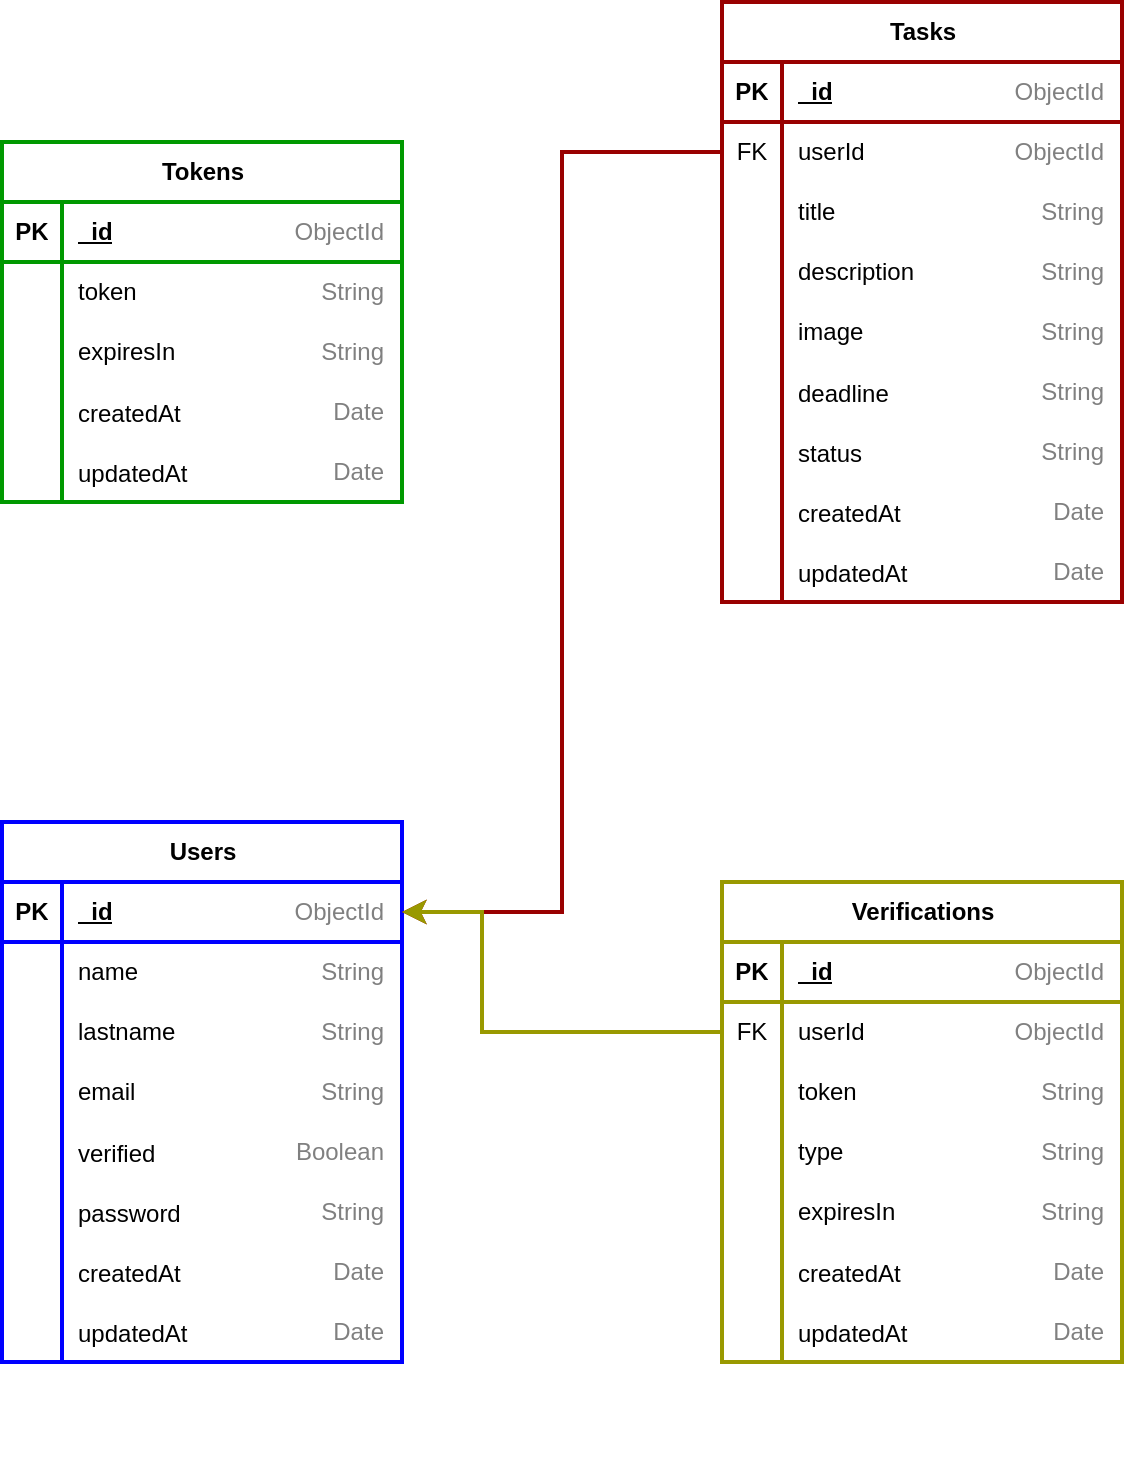 <mxfile version="23.1.5" type="device">
  <diagram name="Página-1" id="SW3cvtyyfjzHGEwKBoa3">
    <mxGraphModel dx="1195" dy="737" grid="1" gridSize="10" guides="1" tooltips="1" connect="1" arrows="1" fold="1" page="1" pageScale="1" pageWidth="850" pageHeight="1100" math="0" shadow="0">
      <root>
        <mxCell id="0" />
        <mxCell id="1" parent="0" />
        <mxCell id="WRHxQeInZ_svKYXOi5BU-81" value="" style="group" vertex="1" connectable="0" parent="1">
          <mxGeometry x="160" y="770" width="200" height="270" as="geometry" />
        </mxCell>
        <mxCell id="WRHxQeInZ_svKYXOi5BU-11" value="Users" style="shape=table;startSize=30;container=1;collapsible=1;childLayout=tableLayout;fixedRows=1;rowLines=0;fontStyle=1;align=center;resizeLast=1;html=1;strokeWidth=2;strokeColor=#0000FF;" vertex="1" parent="WRHxQeInZ_svKYXOi5BU-81">
          <mxGeometry width="200" height="270" as="geometry" />
        </mxCell>
        <mxCell id="WRHxQeInZ_svKYXOi5BU-12" value="" style="shape=tableRow;horizontal=0;startSize=0;swimlaneHead=0;swimlaneBody=0;fillColor=none;collapsible=0;dropTarget=0;points=[[0,0.5],[1,0.5]];portConstraint=eastwest;top=0;left=0;right=0;bottom=1;strokeWidth=2;strokeColor=#0000FF;" vertex="1" parent="WRHxQeInZ_svKYXOi5BU-11">
          <mxGeometry y="30" width="200" height="30" as="geometry" />
        </mxCell>
        <mxCell id="WRHxQeInZ_svKYXOi5BU-13" value="PK" style="shape=partialRectangle;connectable=0;fillColor=none;top=0;left=0;bottom=0;right=0;fontStyle=1;overflow=hidden;whiteSpace=wrap;html=1;" vertex="1" parent="WRHxQeInZ_svKYXOi5BU-12">
          <mxGeometry width="30" height="30" as="geometry">
            <mxRectangle width="30" height="30" as="alternateBounds" />
          </mxGeometry>
        </mxCell>
        <mxCell id="WRHxQeInZ_svKYXOi5BU-14" value="_id" style="shape=partialRectangle;connectable=0;fillColor=none;top=0;left=0;bottom=0;right=0;align=left;spacingLeft=6;fontStyle=5;overflow=hidden;whiteSpace=wrap;html=1;" vertex="1" parent="WRHxQeInZ_svKYXOi5BU-12">
          <mxGeometry x="30" width="170" height="30" as="geometry">
            <mxRectangle width="170" height="30" as="alternateBounds" />
          </mxGeometry>
        </mxCell>
        <mxCell id="WRHxQeInZ_svKYXOi5BU-15" value="" style="shape=tableRow;horizontal=0;startSize=0;swimlaneHead=0;swimlaneBody=0;fillColor=none;collapsible=0;dropTarget=0;points=[[0,0.5],[1,0.5]];portConstraint=eastwest;top=0;left=0;right=0;bottom=0;" vertex="1" parent="WRHxQeInZ_svKYXOi5BU-11">
          <mxGeometry y="60" width="200" height="30" as="geometry" />
        </mxCell>
        <mxCell id="WRHxQeInZ_svKYXOi5BU-16" value="" style="shape=partialRectangle;connectable=0;fillColor=none;top=0;left=0;bottom=0;right=0;editable=1;overflow=hidden;whiteSpace=wrap;html=1;" vertex="1" parent="WRHxQeInZ_svKYXOi5BU-15">
          <mxGeometry width="30" height="30" as="geometry">
            <mxRectangle width="30" height="30" as="alternateBounds" />
          </mxGeometry>
        </mxCell>
        <mxCell id="WRHxQeInZ_svKYXOi5BU-17" value="name" style="shape=partialRectangle;connectable=0;fillColor=none;top=0;left=0;bottom=0;right=0;align=left;spacingLeft=6;overflow=hidden;whiteSpace=wrap;html=1;" vertex="1" parent="WRHxQeInZ_svKYXOi5BU-15">
          <mxGeometry x="30" width="170" height="30" as="geometry">
            <mxRectangle width="170" height="30" as="alternateBounds" />
          </mxGeometry>
        </mxCell>
        <mxCell id="WRHxQeInZ_svKYXOi5BU-18" value="" style="shape=tableRow;horizontal=0;startSize=0;swimlaneHead=0;swimlaneBody=0;fillColor=none;collapsible=0;dropTarget=0;points=[[0,0.5],[1,0.5]];portConstraint=eastwest;top=0;left=0;right=0;bottom=0;" vertex="1" parent="WRHxQeInZ_svKYXOi5BU-11">
          <mxGeometry y="90" width="200" height="30" as="geometry" />
        </mxCell>
        <mxCell id="WRHxQeInZ_svKYXOi5BU-19" value="" style="shape=partialRectangle;connectable=0;fillColor=none;top=0;left=0;bottom=0;right=0;editable=1;overflow=hidden;whiteSpace=wrap;html=1;" vertex="1" parent="WRHxQeInZ_svKYXOi5BU-18">
          <mxGeometry width="30" height="30" as="geometry">
            <mxRectangle width="30" height="30" as="alternateBounds" />
          </mxGeometry>
        </mxCell>
        <mxCell id="WRHxQeInZ_svKYXOi5BU-20" value="lastname" style="shape=partialRectangle;connectable=0;fillColor=none;top=0;left=0;bottom=0;right=0;align=left;spacingLeft=6;overflow=hidden;whiteSpace=wrap;html=1;" vertex="1" parent="WRHxQeInZ_svKYXOi5BU-18">
          <mxGeometry x="30" width="170" height="30" as="geometry">
            <mxRectangle width="170" height="30" as="alternateBounds" />
          </mxGeometry>
        </mxCell>
        <mxCell id="WRHxQeInZ_svKYXOi5BU-21" value="" style="shape=tableRow;horizontal=0;startSize=0;swimlaneHead=0;swimlaneBody=0;fillColor=none;collapsible=0;dropTarget=0;points=[[0,0.5],[1,0.5]];portConstraint=eastwest;top=0;left=0;right=0;bottom=0;" vertex="1" parent="WRHxQeInZ_svKYXOi5BU-11">
          <mxGeometry y="120" width="200" height="30" as="geometry" />
        </mxCell>
        <mxCell id="WRHxQeInZ_svKYXOi5BU-22" value="" style="shape=partialRectangle;connectable=0;fillColor=none;top=0;left=0;bottom=0;right=0;editable=1;overflow=hidden;whiteSpace=wrap;html=1;" vertex="1" parent="WRHxQeInZ_svKYXOi5BU-21">
          <mxGeometry width="30" height="30" as="geometry">
            <mxRectangle width="30" height="30" as="alternateBounds" />
          </mxGeometry>
        </mxCell>
        <mxCell id="WRHxQeInZ_svKYXOi5BU-23" value="email" style="shape=partialRectangle;connectable=0;fillColor=none;top=0;left=0;bottom=0;right=0;align=left;spacingLeft=6;overflow=hidden;whiteSpace=wrap;html=1;" vertex="1" parent="WRHxQeInZ_svKYXOi5BU-21">
          <mxGeometry x="30" width="170" height="30" as="geometry">
            <mxRectangle width="170" height="30" as="alternateBounds" />
          </mxGeometry>
        </mxCell>
        <mxCell id="WRHxQeInZ_svKYXOi5BU-28" value="" style="shape=tableRow;horizontal=0;startSize=0;swimlaneHead=0;swimlaneBody=0;fillColor=none;collapsible=0;dropTarget=0;points=[[0,0.5],[1,0.5]];portConstraint=eastwest;top=0;left=0;right=0;bottom=0;" vertex="1" parent="WRHxQeInZ_svKYXOi5BU-11">
          <mxGeometry y="150" width="200" height="30" as="geometry" />
        </mxCell>
        <mxCell id="WRHxQeInZ_svKYXOi5BU-29" value="" style="shape=partialRectangle;connectable=0;fillColor=none;top=0;left=0;bottom=0;right=0;editable=1;overflow=hidden;" vertex="1" parent="WRHxQeInZ_svKYXOi5BU-28">
          <mxGeometry width="30" height="30" as="geometry">
            <mxRectangle width="30" height="30" as="alternateBounds" />
          </mxGeometry>
        </mxCell>
        <mxCell id="WRHxQeInZ_svKYXOi5BU-30" value="verified" style="shape=partialRectangle;connectable=0;fillColor=none;top=0;left=0;bottom=0;right=0;align=left;spacingLeft=6;overflow=hidden;" vertex="1" parent="WRHxQeInZ_svKYXOi5BU-28">
          <mxGeometry x="30" width="170" height="30" as="geometry">
            <mxRectangle width="170" height="30" as="alternateBounds" />
          </mxGeometry>
        </mxCell>
        <mxCell id="WRHxQeInZ_svKYXOi5BU-31" value="" style="shape=tableRow;horizontal=0;startSize=0;swimlaneHead=0;swimlaneBody=0;fillColor=none;collapsible=0;dropTarget=0;points=[[0,0.5],[1,0.5]];portConstraint=eastwest;top=0;left=0;right=0;bottom=0;" vertex="1" parent="WRHxQeInZ_svKYXOi5BU-11">
          <mxGeometry y="180" width="200" height="30" as="geometry" />
        </mxCell>
        <mxCell id="WRHxQeInZ_svKYXOi5BU-32" value="" style="shape=partialRectangle;connectable=0;fillColor=none;top=0;left=0;bottom=0;right=0;editable=1;overflow=hidden;" vertex="1" parent="WRHxQeInZ_svKYXOi5BU-31">
          <mxGeometry width="30" height="30" as="geometry">
            <mxRectangle width="30" height="30" as="alternateBounds" />
          </mxGeometry>
        </mxCell>
        <mxCell id="WRHxQeInZ_svKYXOi5BU-33" value="password" style="shape=partialRectangle;connectable=0;fillColor=none;top=0;left=0;bottom=0;right=0;align=left;spacingLeft=6;overflow=hidden;" vertex="1" parent="WRHxQeInZ_svKYXOi5BU-31">
          <mxGeometry x="30" width="170" height="30" as="geometry">
            <mxRectangle width="170" height="30" as="alternateBounds" />
          </mxGeometry>
        </mxCell>
        <mxCell id="WRHxQeInZ_svKYXOi5BU-34" value="" style="shape=tableRow;horizontal=0;startSize=0;swimlaneHead=0;swimlaneBody=0;fillColor=none;collapsible=0;dropTarget=0;points=[[0,0.5],[1,0.5]];portConstraint=eastwest;top=0;left=0;right=0;bottom=0;" vertex="1" parent="WRHxQeInZ_svKYXOi5BU-11">
          <mxGeometry y="210" width="200" height="30" as="geometry" />
        </mxCell>
        <mxCell id="WRHxQeInZ_svKYXOi5BU-35" value="" style="shape=partialRectangle;connectable=0;fillColor=none;top=0;left=0;bottom=0;right=0;editable=1;overflow=hidden;" vertex="1" parent="WRHxQeInZ_svKYXOi5BU-34">
          <mxGeometry width="30" height="30" as="geometry">
            <mxRectangle width="30" height="30" as="alternateBounds" />
          </mxGeometry>
        </mxCell>
        <mxCell id="WRHxQeInZ_svKYXOi5BU-36" value="createdAt " style="shape=partialRectangle;connectable=0;fillColor=none;top=0;left=0;bottom=0;right=0;align=left;spacingLeft=6;overflow=hidden;verticalAlign=middle;horizontal=1;labelBackgroundColor=none;labelBorderColor=none;" vertex="1" parent="WRHxQeInZ_svKYXOi5BU-34">
          <mxGeometry x="30" width="170" height="30" as="geometry">
            <mxRectangle width="170" height="30" as="alternateBounds" />
          </mxGeometry>
        </mxCell>
        <mxCell id="WRHxQeInZ_svKYXOi5BU-37" value="" style="shape=tableRow;horizontal=0;startSize=0;swimlaneHead=0;swimlaneBody=0;fillColor=none;collapsible=0;dropTarget=0;points=[[0,0.5],[1,0.5]];portConstraint=eastwest;top=0;left=0;right=0;bottom=0;" vertex="1" parent="WRHxQeInZ_svKYXOi5BU-11">
          <mxGeometry y="240" width="200" height="30" as="geometry" />
        </mxCell>
        <mxCell id="WRHxQeInZ_svKYXOi5BU-38" value="" style="shape=partialRectangle;connectable=0;fillColor=none;top=0;left=0;bottom=0;right=0;editable=1;overflow=hidden;" vertex="1" parent="WRHxQeInZ_svKYXOi5BU-37">
          <mxGeometry width="30" height="30" as="geometry">
            <mxRectangle width="30" height="30" as="alternateBounds" />
          </mxGeometry>
        </mxCell>
        <mxCell id="WRHxQeInZ_svKYXOi5BU-39" value="updatedAt" style="shape=partialRectangle;connectable=0;fillColor=none;top=0;left=0;bottom=0;right=0;align=left;spacingLeft=6;overflow=hidden;" vertex="1" parent="WRHxQeInZ_svKYXOi5BU-37">
          <mxGeometry x="30" width="170" height="30" as="geometry">
            <mxRectangle width="170" height="30" as="alternateBounds" />
          </mxGeometry>
        </mxCell>
        <mxCell id="WRHxQeInZ_svKYXOi5BU-41" value="String" style="text;html=1;align=right;verticalAlign=middle;whiteSpace=wrap;rounded=0;spacingRight=7;fontColor=#808080;" vertex="1" parent="WRHxQeInZ_svKYXOi5BU-81">
          <mxGeometry x="33.333" y="60" width="166.667" height="30" as="geometry" />
        </mxCell>
        <mxCell id="WRHxQeInZ_svKYXOi5BU-42" value="String" style="text;html=1;align=right;verticalAlign=middle;whiteSpace=wrap;rounded=0;spacingRight=7;fontColor=#808080;" vertex="1" parent="WRHxQeInZ_svKYXOi5BU-81">
          <mxGeometry x="33.333" y="90" width="166.667" height="30" as="geometry" />
        </mxCell>
        <mxCell id="WRHxQeInZ_svKYXOi5BU-43" value="String" style="text;html=1;align=right;verticalAlign=middle;whiteSpace=wrap;rounded=0;spacingRight=7;fontColor=#808080;" vertex="1" parent="WRHxQeInZ_svKYXOi5BU-81">
          <mxGeometry x="33.333" y="120" width="166.667" height="30" as="geometry" />
        </mxCell>
        <mxCell id="WRHxQeInZ_svKYXOi5BU-44" value="Boolean" style="text;html=1;align=right;verticalAlign=middle;whiteSpace=wrap;rounded=0;spacingRight=7;fontColor=#808080;" vertex="1" parent="WRHxQeInZ_svKYXOi5BU-81">
          <mxGeometry x="33.333" y="150" width="166.667" height="30" as="geometry" />
        </mxCell>
        <mxCell id="WRHxQeInZ_svKYXOi5BU-45" value="String" style="text;html=1;align=right;verticalAlign=middle;whiteSpace=wrap;rounded=0;spacingRight=7;fontColor=#808080;" vertex="1" parent="WRHxQeInZ_svKYXOi5BU-81">
          <mxGeometry x="33.333" y="180" width="166.667" height="30" as="geometry" />
        </mxCell>
        <mxCell id="WRHxQeInZ_svKYXOi5BU-46" value="Date" style="text;html=1;align=right;verticalAlign=middle;whiteSpace=wrap;rounded=0;spacingRight=7;fontColor=#808080;" vertex="1" parent="WRHxQeInZ_svKYXOi5BU-81">
          <mxGeometry x="33.333" y="210" width="166.667" height="30" as="geometry" />
        </mxCell>
        <mxCell id="WRHxQeInZ_svKYXOi5BU-47" value="Date" style="text;html=1;align=right;verticalAlign=middle;whiteSpace=wrap;rounded=0;spacingRight=7;fontColor=#808080;" vertex="1" parent="WRHxQeInZ_svKYXOi5BU-81">
          <mxGeometry x="33.333" y="240" width="166.667" height="30" as="geometry" />
        </mxCell>
        <mxCell id="WRHxQeInZ_svKYXOi5BU-40" value="ObjectId" style="text;html=1;align=right;verticalAlign=middle;whiteSpace=wrap;rounded=0;spacingRight=7;fontColor=#808080;" vertex="1" parent="WRHxQeInZ_svKYXOi5BU-81">
          <mxGeometry x="33.333" y="30" width="166.667" height="30" as="geometry" />
        </mxCell>
        <mxCell id="WRHxQeInZ_svKYXOi5BU-90" value="" style="group;strokeWidth=2;" vertex="1" connectable="0" parent="1">
          <mxGeometry x="520" y="360" width="200.0" height="300" as="geometry" />
        </mxCell>
        <mxCell id="WRHxQeInZ_svKYXOi5BU-82" value="" style="group" vertex="1" connectable="0" parent="WRHxQeInZ_svKYXOi5BU-90">
          <mxGeometry width="200.0" height="270" as="geometry" />
        </mxCell>
        <mxCell id="WRHxQeInZ_svKYXOi5BU-48" value="Tasks" style="shape=table;startSize=30;container=1;collapsible=1;childLayout=tableLayout;fixedRows=1;rowLines=0;fontStyle=1;align=center;resizeLast=1;html=1;strokeWidth=2;strokeColor=#990000;" vertex="1" parent="WRHxQeInZ_svKYXOi5BU-82">
          <mxGeometry width="200" height="300" as="geometry" />
        </mxCell>
        <mxCell id="WRHxQeInZ_svKYXOi5BU-49" value="" style="shape=tableRow;horizontal=0;startSize=0;swimlaneHead=0;swimlaneBody=0;fillColor=none;collapsible=0;dropTarget=0;points=[[0,0.5],[1,0.5]];portConstraint=eastwest;top=0;left=0;right=0;bottom=1;strokeWidth=2;strokeColor=#990000;" vertex="1" parent="WRHxQeInZ_svKYXOi5BU-48">
          <mxGeometry y="30" width="200" height="30" as="geometry" />
        </mxCell>
        <mxCell id="WRHxQeInZ_svKYXOi5BU-50" value="PK" style="shape=partialRectangle;connectable=0;fillColor=none;top=0;left=0;bottom=0;right=0;fontStyle=1;overflow=hidden;whiteSpace=wrap;html=1;" vertex="1" parent="WRHxQeInZ_svKYXOi5BU-49">
          <mxGeometry width="30" height="30" as="geometry">
            <mxRectangle width="30" height="30" as="alternateBounds" />
          </mxGeometry>
        </mxCell>
        <mxCell id="WRHxQeInZ_svKYXOi5BU-51" value="_id" style="shape=partialRectangle;connectable=0;fillColor=none;top=0;left=0;bottom=0;right=0;align=left;spacingLeft=6;fontStyle=5;overflow=hidden;whiteSpace=wrap;html=1;" vertex="1" parent="WRHxQeInZ_svKYXOi5BU-49">
          <mxGeometry x="30" width="170" height="30" as="geometry">
            <mxRectangle width="170" height="30" as="alternateBounds" />
          </mxGeometry>
        </mxCell>
        <mxCell id="WRHxQeInZ_svKYXOi5BU-84" value="" style="shape=tableRow;horizontal=0;startSize=0;swimlaneHead=0;swimlaneBody=0;fillColor=none;collapsible=0;dropTarget=0;points=[[0,0.5],[1,0.5]];portConstraint=eastwest;top=0;left=0;right=0;bottom=0;" vertex="1" parent="WRHxQeInZ_svKYXOi5BU-48">
          <mxGeometry y="60" width="200" height="30" as="geometry" />
        </mxCell>
        <mxCell id="WRHxQeInZ_svKYXOi5BU-85" value="FK" style="shape=partialRectangle;connectable=0;fillColor=none;top=0;left=0;bottom=0;right=0;fontStyle=0;overflow=hidden;whiteSpace=wrap;html=1;" vertex="1" parent="WRHxQeInZ_svKYXOi5BU-84">
          <mxGeometry width="30" height="30" as="geometry">
            <mxRectangle width="30" height="30" as="alternateBounds" />
          </mxGeometry>
        </mxCell>
        <mxCell id="WRHxQeInZ_svKYXOi5BU-86" value="userId" style="shape=partialRectangle;connectable=0;fillColor=none;top=0;left=0;bottom=0;right=0;align=left;spacingLeft=6;fontStyle=0;overflow=hidden;whiteSpace=wrap;html=1;" vertex="1" parent="WRHxQeInZ_svKYXOi5BU-84">
          <mxGeometry x="30" width="170" height="30" as="geometry">
            <mxRectangle width="170" height="30" as="alternateBounds" />
          </mxGeometry>
        </mxCell>
        <mxCell id="WRHxQeInZ_svKYXOi5BU-52" value="" style="shape=tableRow;horizontal=0;startSize=0;swimlaneHead=0;swimlaneBody=0;fillColor=none;collapsible=0;dropTarget=0;points=[[0,0.5],[1,0.5]];portConstraint=eastwest;top=0;left=0;right=0;bottom=0;" vertex="1" parent="WRHxQeInZ_svKYXOi5BU-48">
          <mxGeometry y="90" width="200" height="30" as="geometry" />
        </mxCell>
        <mxCell id="WRHxQeInZ_svKYXOi5BU-53" value="" style="shape=partialRectangle;connectable=0;fillColor=none;top=0;left=0;bottom=0;right=0;editable=1;overflow=hidden;whiteSpace=wrap;html=1;" vertex="1" parent="WRHxQeInZ_svKYXOi5BU-52">
          <mxGeometry width="30" height="30" as="geometry">
            <mxRectangle width="30" height="30" as="alternateBounds" />
          </mxGeometry>
        </mxCell>
        <mxCell id="WRHxQeInZ_svKYXOi5BU-54" value="title" style="shape=partialRectangle;connectable=0;fillColor=none;top=0;left=0;bottom=0;right=0;align=left;spacingLeft=6;overflow=hidden;whiteSpace=wrap;html=1;" vertex="1" parent="WRHxQeInZ_svKYXOi5BU-52">
          <mxGeometry x="30" width="170" height="30" as="geometry">
            <mxRectangle width="170" height="30" as="alternateBounds" />
          </mxGeometry>
        </mxCell>
        <mxCell id="WRHxQeInZ_svKYXOi5BU-55" value="" style="shape=tableRow;horizontal=0;startSize=0;swimlaneHead=0;swimlaneBody=0;fillColor=none;collapsible=0;dropTarget=0;points=[[0,0.5],[1,0.5]];portConstraint=eastwest;top=0;left=0;right=0;bottom=0;" vertex="1" parent="WRHxQeInZ_svKYXOi5BU-48">
          <mxGeometry y="120" width="200" height="30" as="geometry" />
        </mxCell>
        <mxCell id="WRHxQeInZ_svKYXOi5BU-56" value="" style="shape=partialRectangle;connectable=0;fillColor=none;top=0;left=0;bottom=0;right=0;editable=1;overflow=hidden;whiteSpace=wrap;html=1;" vertex="1" parent="WRHxQeInZ_svKYXOi5BU-55">
          <mxGeometry width="30" height="30" as="geometry">
            <mxRectangle width="30" height="30" as="alternateBounds" />
          </mxGeometry>
        </mxCell>
        <mxCell id="WRHxQeInZ_svKYXOi5BU-57" value="description" style="shape=partialRectangle;connectable=0;fillColor=none;top=0;left=0;bottom=0;right=0;align=left;spacingLeft=6;overflow=hidden;whiteSpace=wrap;html=1;" vertex="1" parent="WRHxQeInZ_svKYXOi5BU-55">
          <mxGeometry x="30" width="170" height="30" as="geometry">
            <mxRectangle width="170" height="30" as="alternateBounds" />
          </mxGeometry>
        </mxCell>
        <mxCell id="WRHxQeInZ_svKYXOi5BU-58" value="" style="shape=tableRow;horizontal=0;startSize=0;swimlaneHead=0;swimlaneBody=0;fillColor=none;collapsible=0;dropTarget=0;points=[[0,0.5],[1,0.5]];portConstraint=eastwest;top=0;left=0;right=0;bottom=0;" vertex="1" parent="WRHxQeInZ_svKYXOi5BU-48">
          <mxGeometry y="150" width="200" height="30" as="geometry" />
        </mxCell>
        <mxCell id="WRHxQeInZ_svKYXOi5BU-59" value="" style="shape=partialRectangle;connectable=0;fillColor=none;top=0;left=0;bottom=0;right=0;editable=1;overflow=hidden;whiteSpace=wrap;html=1;" vertex="1" parent="WRHxQeInZ_svKYXOi5BU-58">
          <mxGeometry width="30" height="30" as="geometry">
            <mxRectangle width="30" height="30" as="alternateBounds" />
          </mxGeometry>
        </mxCell>
        <mxCell id="WRHxQeInZ_svKYXOi5BU-60" value="image" style="shape=partialRectangle;connectable=0;fillColor=none;top=0;left=0;bottom=0;right=0;align=left;spacingLeft=6;overflow=hidden;whiteSpace=wrap;html=1;" vertex="1" parent="WRHxQeInZ_svKYXOi5BU-58">
          <mxGeometry x="30" width="170" height="30" as="geometry">
            <mxRectangle width="170" height="30" as="alternateBounds" />
          </mxGeometry>
        </mxCell>
        <mxCell id="WRHxQeInZ_svKYXOi5BU-61" value="" style="shape=tableRow;horizontal=0;startSize=0;swimlaneHead=0;swimlaneBody=0;fillColor=none;collapsible=0;dropTarget=0;points=[[0,0.5],[1,0.5]];portConstraint=eastwest;top=0;left=0;right=0;bottom=0;" vertex="1" parent="WRHxQeInZ_svKYXOi5BU-48">
          <mxGeometry y="180" width="200" height="30" as="geometry" />
        </mxCell>
        <mxCell id="WRHxQeInZ_svKYXOi5BU-62" value="" style="shape=partialRectangle;connectable=0;fillColor=none;top=0;left=0;bottom=0;right=0;editable=1;overflow=hidden;" vertex="1" parent="WRHxQeInZ_svKYXOi5BU-61">
          <mxGeometry width="30" height="30" as="geometry">
            <mxRectangle width="30" height="30" as="alternateBounds" />
          </mxGeometry>
        </mxCell>
        <mxCell id="WRHxQeInZ_svKYXOi5BU-63" value="deadline" style="shape=partialRectangle;connectable=0;fillColor=none;top=0;left=0;bottom=0;right=0;align=left;spacingLeft=6;overflow=hidden;" vertex="1" parent="WRHxQeInZ_svKYXOi5BU-61">
          <mxGeometry x="30" width="170" height="30" as="geometry">
            <mxRectangle width="170" height="30" as="alternateBounds" />
          </mxGeometry>
        </mxCell>
        <mxCell id="WRHxQeInZ_svKYXOi5BU-64" value="" style="shape=tableRow;horizontal=0;startSize=0;swimlaneHead=0;swimlaneBody=0;fillColor=none;collapsible=0;dropTarget=0;points=[[0,0.5],[1,0.5]];portConstraint=eastwest;top=0;left=0;right=0;bottom=0;" vertex="1" parent="WRHxQeInZ_svKYXOi5BU-48">
          <mxGeometry y="210" width="200" height="30" as="geometry" />
        </mxCell>
        <mxCell id="WRHxQeInZ_svKYXOi5BU-65" value="" style="shape=partialRectangle;connectable=0;fillColor=none;top=0;left=0;bottom=0;right=0;editable=1;overflow=hidden;" vertex="1" parent="WRHxQeInZ_svKYXOi5BU-64">
          <mxGeometry width="30" height="30" as="geometry">
            <mxRectangle width="30" height="30" as="alternateBounds" />
          </mxGeometry>
        </mxCell>
        <mxCell id="WRHxQeInZ_svKYXOi5BU-66" value="status" style="shape=partialRectangle;connectable=0;fillColor=none;top=0;left=0;bottom=0;right=0;align=left;spacingLeft=6;overflow=hidden;" vertex="1" parent="WRHxQeInZ_svKYXOi5BU-64">
          <mxGeometry x="30" width="170" height="30" as="geometry">
            <mxRectangle width="170" height="30" as="alternateBounds" />
          </mxGeometry>
        </mxCell>
        <mxCell id="WRHxQeInZ_svKYXOi5BU-67" value="" style="shape=tableRow;horizontal=0;startSize=0;swimlaneHead=0;swimlaneBody=0;fillColor=none;collapsible=0;dropTarget=0;points=[[0,0.5],[1,0.5]];portConstraint=eastwest;top=0;left=0;right=0;bottom=0;" vertex="1" parent="WRHxQeInZ_svKYXOi5BU-48">
          <mxGeometry y="240" width="200" height="30" as="geometry" />
        </mxCell>
        <mxCell id="WRHxQeInZ_svKYXOi5BU-68" value="" style="shape=partialRectangle;connectable=0;fillColor=none;top=0;left=0;bottom=0;right=0;editable=1;overflow=hidden;" vertex="1" parent="WRHxQeInZ_svKYXOi5BU-67">
          <mxGeometry width="30" height="30" as="geometry">
            <mxRectangle width="30" height="30" as="alternateBounds" />
          </mxGeometry>
        </mxCell>
        <mxCell id="WRHxQeInZ_svKYXOi5BU-69" value="createdAt " style="shape=partialRectangle;connectable=0;fillColor=none;top=0;left=0;bottom=0;right=0;align=left;spacingLeft=6;overflow=hidden;verticalAlign=middle;horizontal=1;labelBackgroundColor=none;labelBorderColor=none;" vertex="1" parent="WRHxQeInZ_svKYXOi5BU-67">
          <mxGeometry x="30" width="170" height="30" as="geometry">
            <mxRectangle width="170" height="30" as="alternateBounds" />
          </mxGeometry>
        </mxCell>
        <mxCell id="WRHxQeInZ_svKYXOi5BU-70" value="" style="shape=tableRow;horizontal=0;startSize=0;swimlaneHead=0;swimlaneBody=0;fillColor=none;collapsible=0;dropTarget=0;points=[[0,0.5],[1,0.5]];portConstraint=eastwest;top=0;left=0;right=0;bottom=0;" vertex="1" parent="WRHxQeInZ_svKYXOi5BU-48">
          <mxGeometry y="270" width="200" height="30" as="geometry" />
        </mxCell>
        <mxCell id="WRHxQeInZ_svKYXOi5BU-71" value="" style="shape=partialRectangle;connectable=0;fillColor=none;top=0;left=0;bottom=0;right=0;editable=1;overflow=hidden;" vertex="1" parent="WRHxQeInZ_svKYXOi5BU-70">
          <mxGeometry width="30" height="30" as="geometry">
            <mxRectangle width="30" height="30" as="alternateBounds" />
          </mxGeometry>
        </mxCell>
        <mxCell id="WRHxQeInZ_svKYXOi5BU-72" value="updatedAt" style="shape=partialRectangle;connectable=0;fillColor=none;top=0;left=0;bottom=0;right=0;align=left;spacingLeft=6;overflow=hidden;" vertex="1" parent="WRHxQeInZ_svKYXOi5BU-70">
          <mxGeometry x="30" width="170" height="30" as="geometry">
            <mxRectangle width="170" height="30" as="alternateBounds" />
          </mxGeometry>
        </mxCell>
        <mxCell id="WRHxQeInZ_svKYXOi5BU-80" value="Date" style="text;html=1;align=right;verticalAlign=middle;whiteSpace=wrap;rounded=0;spacingRight=7;fontColor=#808080;" vertex="1" parent="WRHxQeInZ_svKYXOi5BU-82">
          <mxGeometry x="33.333" y="240" width="166.667" height="30" as="geometry" />
        </mxCell>
        <mxCell id="WRHxQeInZ_svKYXOi5BU-75" value="String" style="text;html=1;align=right;verticalAlign=middle;whiteSpace=wrap;rounded=0;spacingRight=7;fontColor=#808080;" vertex="1" parent="WRHxQeInZ_svKYXOi5BU-82">
          <mxGeometry x="33.333" y="90" width="166.667" height="30" as="geometry" />
        </mxCell>
        <mxCell id="WRHxQeInZ_svKYXOi5BU-76" value="String" style="text;html=1;align=right;verticalAlign=middle;whiteSpace=wrap;rounded=0;spacingRight=7;fontColor=#808080;" vertex="1" parent="WRHxQeInZ_svKYXOi5BU-82">
          <mxGeometry x="33.333" y="120" width="166.667" height="30" as="geometry" />
        </mxCell>
        <mxCell id="WRHxQeInZ_svKYXOi5BU-77" value="String" style="text;html=1;align=right;verticalAlign=middle;whiteSpace=wrap;rounded=0;spacingRight=7;fontColor=#808080;" vertex="1" parent="WRHxQeInZ_svKYXOi5BU-82">
          <mxGeometry x="33.333" y="150" width="166.667" height="30" as="geometry" />
        </mxCell>
        <mxCell id="WRHxQeInZ_svKYXOi5BU-78" value="String" style="text;html=1;align=right;verticalAlign=middle;whiteSpace=wrap;rounded=0;spacingRight=7;fontColor=#808080;" vertex="1" parent="WRHxQeInZ_svKYXOi5BU-82">
          <mxGeometry x="33.333" y="180" width="166.667" height="30" as="geometry" />
        </mxCell>
        <mxCell id="WRHxQeInZ_svKYXOi5BU-74" value="ObjectId" style="text;html=1;align=right;verticalAlign=middle;whiteSpace=wrap;rounded=0;spacingRight=7;fontColor=#808080;" vertex="1" parent="WRHxQeInZ_svKYXOi5BU-82">
          <mxGeometry x="33.333" y="60" width="166.667" height="30" as="geometry" />
        </mxCell>
        <mxCell id="WRHxQeInZ_svKYXOi5BU-88" value="String" style="text;html=1;align=right;verticalAlign=middle;whiteSpace=wrap;rounded=0;spacingRight=7;fontColor=#808080;" vertex="1" parent="WRHxQeInZ_svKYXOi5BU-82">
          <mxGeometry x="33.333" y="210" width="166.667" height="30" as="geometry" />
        </mxCell>
        <mxCell id="WRHxQeInZ_svKYXOi5BU-73" value="ObjectId" style="text;html=1;align=right;verticalAlign=middle;whiteSpace=wrap;rounded=0;spacingRight=7;fontColor=#808080;" vertex="1" parent="WRHxQeInZ_svKYXOi5BU-82">
          <mxGeometry x="33.333" y="30" width="166.667" height="30" as="geometry" />
        </mxCell>
        <mxCell id="WRHxQeInZ_svKYXOi5BU-79" value="&lt;font color=&quot;#808080&quot;&gt;Date&lt;/font&gt;" style="text;html=1;align=right;verticalAlign=middle;whiteSpace=wrap;rounded=0;spacingRight=7;" vertex="1" parent="WRHxQeInZ_svKYXOi5BU-90">
          <mxGeometry x="33.333" y="270" width="166.667" height="30" as="geometry" />
        </mxCell>
        <mxCell id="WRHxQeInZ_svKYXOi5BU-91" value="" style="group" vertex="1" connectable="0" parent="1">
          <mxGeometry x="160" y="430" width="200.0" height="270" as="geometry" />
        </mxCell>
        <mxCell id="WRHxQeInZ_svKYXOi5BU-92" value="Tokens" style="shape=table;startSize=30;container=1;collapsible=1;childLayout=tableLayout;fixedRows=1;rowLines=0;fontStyle=1;align=center;resizeLast=1;html=1;strokeWidth=2;strokeColor=#009900;" vertex="1" parent="WRHxQeInZ_svKYXOi5BU-91">
          <mxGeometry width="200" height="180" as="geometry" />
        </mxCell>
        <mxCell id="WRHxQeInZ_svKYXOi5BU-93" value="" style="shape=tableRow;horizontal=0;startSize=0;swimlaneHead=0;swimlaneBody=0;fillColor=none;collapsible=0;dropTarget=0;points=[[0,0.5],[1,0.5]];portConstraint=eastwest;top=0;left=0;right=0;bottom=1;strokeWidth=2;strokeColor=#009900;" vertex="1" parent="WRHxQeInZ_svKYXOi5BU-92">
          <mxGeometry y="30" width="200" height="30" as="geometry" />
        </mxCell>
        <mxCell id="WRHxQeInZ_svKYXOi5BU-94" value="PK" style="shape=partialRectangle;connectable=0;fillColor=none;top=0;left=0;bottom=0;right=0;fontStyle=1;overflow=hidden;whiteSpace=wrap;html=1;" vertex="1" parent="WRHxQeInZ_svKYXOi5BU-93">
          <mxGeometry width="30" height="30" as="geometry">
            <mxRectangle width="30" height="30" as="alternateBounds" />
          </mxGeometry>
        </mxCell>
        <mxCell id="WRHxQeInZ_svKYXOi5BU-95" value="_id" style="shape=partialRectangle;connectable=0;fillColor=none;top=0;left=0;bottom=0;right=0;align=left;spacingLeft=6;fontStyle=5;overflow=hidden;whiteSpace=wrap;html=1;" vertex="1" parent="WRHxQeInZ_svKYXOi5BU-93">
          <mxGeometry x="30" width="170" height="30" as="geometry">
            <mxRectangle width="170" height="30" as="alternateBounds" />
          </mxGeometry>
        </mxCell>
        <mxCell id="WRHxQeInZ_svKYXOi5BU-96" value="" style="shape=tableRow;horizontal=0;startSize=0;swimlaneHead=0;swimlaneBody=0;fillColor=none;collapsible=0;dropTarget=0;points=[[0,0.5],[1,0.5]];portConstraint=eastwest;top=0;left=0;right=0;bottom=0;" vertex="1" parent="WRHxQeInZ_svKYXOi5BU-92">
          <mxGeometry y="60" width="200" height="30" as="geometry" />
        </mxCell>
        <mxCell id="WRHxQeInZ_svKYXOi5BU-97" value="" style="shape=partialRectangle;connectable=0;fillColor=none;top=0;left=0;bottom=0;right=0;editable=1;overflow=hidden;whiteSpace=wrap;html=1;" vertex="1" parent="WRHxQeInZ_svKYXOi5BU-96">
          <mxGeometry width="30" height="30" as="geometry">
            <mxRectangle width="30" height="30" as="alternateBounds" />
          </mxGeometry>
        </mxCell>
        <mxCell id="WRHxQeInZ_svKYXOi5BU-98" value="token" style="shape=partialRectangle;connectable=0;fillColor=none;top=0;left=0;bottom=0;right=0;align=left;spacingLeft=6;overflow=hidden;whiteSpace=wrap;html=1;" vertex="1" parent="WRHxQeInZ_svKYXOi5BU-96">
          <mxGeometry x="30" width="170" height="30" as="geometry">
            <mxRectangle width="170" height="30" as="alternateBounds" />
          </mxGeometry>
        </mxCell>
        <mxCell id="WRHxQeInZ_svKYXOi5BU-99" value="" style="shape=tableRow;horizontal=0;startSize=0;swimlaneHead=0;swimlaneBody=0;fillColor=none;collapsible=0;dropTarget=0;points=[[0,0.5],[1,0.5]];portConstraint=eastwest;top=0;left=0;right=0;bottom=0;" vertex="1" parent="WRHxQeInZ_svKYXOi5BU-92">
          <mxGeometry y="90" width="200" height="30" as="geometry" />
        </mxCell>
        <mxCell id="WRHxQeInZ_svKYXOi5BU-100" value="" style="shape=partialRectangle;connectable=0;fillColor=none;top=0;left=0;bottom=0;right=0;editable=1;overflow=hidden;whiteSpace=wrap;html=1;" vertex="1" parent="WRHxQeInZ_svKYXOi5BU-99">
          <mxGeometry width="30" height="30" as="geometry">
            <mxRectangle width="30" height="30" as="alternateBounds" />
          </mxGeometry>
        </mxCell>
        <mxCell id="WRHxQeInZ_svKYXOi5BU-101" value="expiresIn" style="shape=partialRectangle;connectable=0;fillColor=none;top=0;left=0;bottom=0;right=0;align=left;spacingLeft=6;overflow=hidden;whiteSpace=wrap;html=1;" vertex="1" parent="WRHxQeInZ_svKYXOi5BU-99">
          <mxGeometry x="30" width="170" height="30" as="geometry">
            <mxRectangle width="170" height="30" as="alternateBounds" />
          </mxGeometry>
        </mxCell>
        <mxCell id="WRHxQeInZ_svKYXOi5BU-111" value="" style="shape=tableRow;horizontal=0;startSize=0;swimlaneHead=0;swimlaneBody=0;fillColor=none;collapsible=0;dropTarget=0;points=[[0,0.5],[1,0.5]];portConstraint=eastwest;top=0;left=0;right=0;bottom=0;" vertex="1" parent="WRHxQeInZ_svKYXOi5BU-92">
          <mxGeometry y="120" width="200" height="30" as="geometry" />
        </mxCell>
        <mxCell id="WRHxQeInZ_svKYXOi5BU-112" value="" style="shape=partialRectangle;connectable=0;fillColor=none;top=0;left=0;bottom=0;right=0;editable=1;overflow=hidden;" vertex="1" parent="WRHxQeInZ_svKYXOi5BU-111">
          <mxGeometry width="30" height="30" as="geometry">
            <mxRectangle width="30" height="30" as="alternateBounds" />
          </mxGeometry>
        </mxCell>
        <mxCell id="WRHxQeInZ_svKYXOi5BU-113" value="createdAt " style="shape=partialRectangle;connectable=0;fillColor=none;top=0;left=0;bottom=0;right=0;align=left;spacingLeft=6;overflow=hidden;verticalAlign=middle;horizontal=1;labelBackgroundColor=none;labelBorderColor=none;" vertex="1" parent="WRHxQeInZ_svKYXOi5BU-111">
          <mxGeometry x="30" width="170" height="30" as="geometry">
            <mxRectangle width="170" height="30" as="alternateBounds" />
          </mxGeometry>
        </mxCell>
        <mxCell id="WRHxQeInZ_svKYXOi5BU-114" value="" style="shape=tableRow;horizontal=0;startSize=0;swimlaneHead=0;swimlaneBody=0;fillColor=none;collapsible=0;dropTarget=0;points=[[0,0.5],[1,0.5]];portConstraint=eastwest;top=0;left=0;right=0;bottom=0;" vertex="1" parent="WRHxQeInZ_svKYXOi5BU-92">
          <mxGeometry y="150" width="200" height="30" as="geometry" />
        </mxCell>
        <mxCell id="WRHxQeInZ_svKYXOi5BU-115" value="" style="shape=partialRectangle;connectable=0;fillColor=none;top=0;left=0;bottom=0;right=0;editable=1;overflow=hidden;" vertex="1" parent="WRHxQeInZ_svKYXOi5BU-114">
          <mxGeometry width="30" height="30" as="geometry">
            <mxRectangle width="30" height="30" as="alternateBounds" />
          </mxGeometry>
        </mxCell>
        <mxCell id="WRHxQeInZ_svKYXOi5BU-116" value="updatedAt" style="shape=partialRectangle;connectable=0;fillColor=none;top=0;left=0;bottom=0;right=0;align=left;spacingLeft=6;overflow=hidden;" vertex="1" parent="WRHxQeInZ_svKYXOi5BU-114">
          <mxGeometry x="30" width="170" height="30" as="geometry">
            <mxRectangle width="170" height="30" as="alternateBounds" />
          </mxGeometry>
        </mxCell>
        <mxCell id="WRHxQeInZ_svKYXOi5BU-123" value="Date" style="text;html=1;align=right;verticalAlign=middle;whiteSpace=wrap;rounded=0;spacingRight=7;fontColor=#808080;" vertex="1" parent="WRHxQeInZ_svKYXOi5BU-91">
          <mxGeometry x="33.333" y="120" width="166.667" height="30" as="geometry" />
        </mxCell>
        <mxCell id="WRHxQeInZ_svKYXOi5BU-124" value="Date" style="text;html=1;align=right;verticalAlign=middle;whiteSpace=wrap;rounded=0;spacingRight=7;fontColor=#808080;" vertex="1" parent="WRHxQeInZ_svKYXOi5BU-91">
          <mxGeometry x="33.333" y="150" width="166.667" height="30" as="geometry" />
        </mxCell>
        <mxCell id="WRHxQeInZ_svKYXOi5BU-118" value="String" style="text;html=1;align=right;verticalAlign=middle;whiteSpace=wrap;rounded=0;spacingRight=7;fontColor=#808080;" vertex="1" parent="WRHxQeInZ_svKYXOi5BU-91">
          <mxGeometry x="33.333" y="60" width="166.667" height="30" as="geometry" />
        </mxCell>
        <mxCell id="WRHxQeInZ_svKYXOi5BU-119" value="String" style="text;html=1;align=right;verticalAlign=middle;whiteSpace=wrap;rounded=0;spacingRight=7;fontColor=#808080;" vertex="1" parent="WRHxQeInZ_svKYXOi5BU-91">
          <mxGeometry x="33.333" y="90" width="166.667" height="30" as="geometry" />
        </mxCell>
        <mxCell id="WRHxQeInZ_svKYXOi5BU-117" value="ObjectId" style="text;html=1;align=right;verticalAlign=middle;whiteSpace=wrap;rounded=0;spacingRight=7;fontColor=#808080;" vertex="1" parent="WRHxQeInZ_svKYXOi5BU-91">
          <mxGeometry x="33.33" y="30" width="166.67" height="30" as="geometry" />
        </mxCell>
        <mxCell id="WRHxQeInZ_svKYXOi5BU-165" value="" style="group;strokeWidth=1;" vertex="1" connectable="0" parent="1">
          <mxGeometry x="520" y="800" width="200.0" height="300" as="geometry" />
        </mxCell>
        <mxCell id="WRHxQeInZ_svKYXOi5BU-166" value="" style="group;strokeWidth=2;" vertex="1" connectable="0" parent="WRHxQeInZ_svKYXOi5BU-165">
          <mxGeometry width="200.0" height="270" as="geometry" />
        </mxCell>
        <mxCell id="WRHxQeInZ_svKYXOi5BU-167" value="Verifications" style="shape=table;startSize=30;container=1;collapsible=1;childLayout=tableLayout;fixedRows=1;rowLines=0;fontStyle=1;align=center;resizeLast=1;html=1;strokeWidth=2;strokeColor=#999900;" vertex="1" parent="WRHxQeInZ_svKYXOi5BU-166">
          <mxGeometry width="200" height="240" as="geometry">
            <mxRectangle width="110" height="30" as="alternateBounds" />
          </mxGeometry>
        </mxCell>
        <mxCell id="WRHxQeInZ_svKYXOi5BU-168" value="" style="shape=tableRow;horizontal=0;startSize=0;swimlaneHead=0;swimlaneBody=0;fillColor=none;collapsible=0;dropTarget=0;points=[[0,0.5],[1,0.5]];portConstraint=eastwest;top=0;left=0;right=0;bottom=1;strokeWidth=2;strokeColor=#999900;" vertex="1" parent="WRHxQeInZ_svKYXOi5BU-167">
          <mxGeometry y="30" width="200" height="30" as="geometry" />
        </mxCell>
        <mxCell id="WRHxQeInZ_svKYXOi5BU-169" value="PK" style="shape=partialRectangle;connectable=0;fillColor=none;top=0;left=0;bottom=0;right=0;fontStyle=1;overflow=hidden;whiteSpace=wrap;html=1;" vertex="1" parent="WRHxQeInZ_svKYXOi5BU-168">
          <mxGeometry width="30" height="30" as="geometry">
            <mxRectangle width="30" height="30" as="alternateBounds" />
          </mxGeometry>
        </mxCell>
        <mxCell id="WRHxQeInZ_svKYXOi5BU-170" value="_id" style="shape=partialRectangle;connectable=0;fillColor=none;top=0;left=0;bottom=0;right=0;align=left;spacingLeft=6;fontStyle=5;overflow=hidden;whiteSpace=wrap;html=1;" vertex="1" parent="WRHxQeInZ_svKYXOi5BU-168">
          <mxGeometry x="30" width="170" height="30" as="geometry">
            <mxRectangle width="170" height="30" as="alternateBounds" />
          </mxGeometry>
        </mxCell>
        <mxCell id="WRHxQeInZ_svKYXOi5BU-171" value="" style="shape=tableRow;horizontal=0;startSize=0;swimlaneHead=0;swimlaneBody=0;fillColor=none;collapsible=0;dropTarget=0;points=[[0,0.5],[1,0.5]];portConstraint=eastwest;top=0;left=0;right=0;bottom=0;" vertex="1" parent="WRHxQeInZ_svKYXOi5BU-167">
          <mxGeometry y="60" width="200" height="30" as="geometry" />
        </mxCell>
        <mxCell id="WRHxQeInZ_svKYXOi5BU-172" value="FK" style="shape=partialRectangle;connectable=0;fillColor=none;top=0;left=0;bottom=0;right=0;fontStyle=0;overflow=hidden;whiteSpace=wrap;html=1;" vertex="1" parent="WRHxQeInZ_svKYXOi5BU-171">
          <mxGeometry width="30" height="30" as="geometry">
            <mxRectangle width="30" height="30" as="alternateBounds" />
          </mxGeometry>
        </mxCell>
        <mxCell id="WRHxQeInZ_svKYXOi5BU-173" value="userId" style="shape=partialRectangle;connectable=0;fillColor=none;top=0;left=0;bottom=0;right=0;align=left;spacingLeft=6;fontStyle=0;overflow=hidden;whiteSpace=wrap;html=1;" vertex="1" parent="WRHxQeInZ_svKYXOi5BU-171">
          <mxGeometry x="30" width="170" height="30" as="geometry">
            <mxRectangle width="170" height="30" as="alternateBounds" />
          </mxGeometry>
        </mxCell>
        <mxCell id="WRHxQeInZ_svKYXOi5BU-174" value="" style="shape=tableRow;horizontal=0;startSize=0;swimlaneHead=0;swimlaneBody=0;fillColor=none;collapsible=0;dropTarget=0;points=[[0,0.5],[1,0.5]];portConstraint=eastwest;top=0;left=0;right=0;bottom=0;" vertex="1" parent="WRHxQeInZ_svKYXOi5BU-167">
          <mxGeometry y="90" width="200" height="30" as="geometry" />
        </mxCell>
        <mxCell id="WRHxQeInZ_svKYXOi5BU-175" value="" style="shape=partialRectangle;connectable=0;fillColor=none;top=0;left=0;bottom=0;right=0;editable=1;overflow=hidden;whiteSpace=wrap;html=1;" vertex="1" parent="WRHxQeInZ_svKYXOi5BU-174">
          <mxGeometry width="30" height="30" as="geometry">
            <mxRectangle width="30" height="30" as="alternateBounds" />
          </mxGeometry>
        </mxCell>
        <mxCell id="WRHxQeInZ_svKYXOi5BU-176" value="token" style="shape=partialRectangle;connectable=0;fillColor=none;top=0;left=0;bottom=0;right=0;align=left;spacingLeft=6;overflow=hidden;whiteSpace=wrap;html=1;" vertex="1" parent="WRHxQeInZ_svKYXOi5BU-174">
          <mxGeometry x="30" width="170" height="30" as="geometry">
            <mxRectangle width="170" height="30" as="alternateBounds" />
          </mxGeometry>
        </mxCell>
        <mxCell id="WRHxQeInZ_svKYXOi5BU-177" value="" style="shape=tableRow;horizontal=0;startSize=0;swimlaneHead=0;swimlaneBody=0;fillColor=none;collapsible=0;dropTarget=0;points=[[0,0.5],[1,0.5]];portConstraint=eastwest;top=0;left=0;right=0;bottom=0;" vertex="1" parent="WRHxQeInZ_svKYXOi5BU-167">
          <mxGeometry y="120" width="200" height="30" as="geometry" />
        </mxCell>
        <mxCell id="WRHxQeInZ_svKYXOi5BU-178" value="" style="shape=partialRectangle;connectable=0;fillColor=none;top=0;left=0;bottom=0;right=0;editable=1;overflow=hidden;whiteSpace=wrap;html=1;" vertex="1" parent="WRHxQeInZ_svKYXOi5BU-177">
          <mxGeometry width="30" height="30" as="geometry">
            <mxRectangle width="30" height="30" as="alternateBounds" />
          </mxGeometry>
        </mxCell>
        <mxCell id="WRHxQeInZ_svKYXOi5BU-179" value="type" style="shape=partialRectangle;connectable=0;fillColor=none;top=0;left=0;bottom=0;right=0;align=left;spacingLeft=6;overflow=hidden;whiteSpace=wrap;html=1;" vertex="1" parent="WRHxQeInZ_svKYXOi5BU-177">
          <mxGeometry x="30" width="170" height="30" as="geometry">
            <mxRectangle width="170" height="30" as="alternateBounds" />
          </mxGeometry>
        </mxCell>
        <mxCell id="WRHxQeInZ_svKYXOi5BU-180" value="" style="shape=tableRow;horizontal=0;startSize=0;swimlaneHead=0;swimlaneBody=0;fillColor=none;collapsible=0;dropTarget=0;points=[[0,0.5],[1,0.5]];portConstraint=eastwest;top=0;left=0;right=0;bottom=0;" vertex="1" parent="WRHxQeInZ_svKYXOi5BU-167">
          <mxGeometry y="150" width="200" height="30" as="geometry" />
        </mxCell>
        <mxCell id="WRHxQeInZ_svKYXOi5BU-181" value="" style="shape=partialRectangle;connectable=0;fillColor=none;top=0;left=0;bottom=0;right=0;editable=1;overflow=hidden;whiteSpace=wrap;html=1;" vertex="1" parent="WRHxQeInZ_svKYXOi5BU-180">
          <mxGeometry width="30" height="30" as="geometry">
            <mxRectangle width="30" height="30" as="alternateBounds" />
          </mxGeometry>
        </mxCell>
        <mxCell id="WRHxQeInZ_svKYXOi5BU-182" value="expiresIn" style="shape=partialRectangle;connectable=0;fillColor=none;top=0;left=0;bottom=0;right=0;align=left;spacingLeft=6;overflow=hidden;whiteSpace=wrap;html=1;" vertex="1" parent="WRHxQeInZ_svKYXOi5BU-180">
          <mxGeometry x="30" width="170" height="30" as="geometry">
            <mxRectangle width="170" height="30" as="alternateBounds" />
          </mxGeometry>
        </mxCell>
        <mxCell id="WRHxQeInZ_svKYXOi5BU-189" value="" style="shape=tableRow;horizontal=0;startSize=0;swimlaneHead=0;swimlaneBody=0;fillColor=none;collapsible=0;dropTarget=0;points=[[0,0.5],[1,0.5]];portConstraint=eastwest;top=0;left=0;right=0;bottom=0;" vertex="1" parent="WRHxQeInZ_svKYXOi5BU-167">
          <mxGeometry y="180" width="200" height="30" as="geometry" />
        </mxCell>
        <mxCell id="WRHxQeInZ_svKYXOi5BU-190" value="" style="shape=partialRectangle;connectable=0;fillColor=none;top=0;left=0;bottom=0;right=0;editable=1;overflow=hidden;" vertex="1" parent="WRHxQeInZ_svKYXOi5BU-189">
          <mxGeometry width="30" height="30" as="geometry">
            <mxRectangle width="30" height="30" as="alternateBounds" />
          </mxGeometry>
        </mxCell>
        <mxCell id="WRHxQeInZ_svKYXOi5BU-191" value="createdAt " style="shape=partialRectangle;connectable=0;fillColor=none;top=0;left=0;bottom=0;right=0;align=left;spacingLeft=6;overflow=hidden;verticalAlign=middle;horizontal=1;labelBackgroundColor=none;labelBorderColor=none;" vertex="1" parent="WRHxQeInZ_svKYXOi5BU-189">
          <mxGeometry x="30" width="170" height="30" as="geometry">
            <mxRectangle width="170" height="30" as="alternateBounds" />
          </mxGeometry>
        </mxCell>
        <mxCell id="WRHxQeInZ_svKYXOi5BU-192" value="" style="shape=tableRow;horizontal=0;startSize=0;swimlaneHead=0;swimlaneBody=0;fillColor=none;collapsible=0;dropTarget=0;points=[[0,0.5],[1,0.5]];portConstraint=eastwest;top=0;left=0;right=0;bottom=0;" vertex="1" parent="WRHxQeInZ_svKYXOi5BU-167">
          <mxGeometry y="210" width="200" height="30" as="geometry" />
        </mxCell>
        <mxCell id="WRHxQeInZ_svKYXOi5BU-193" value="" style="shape=partialRectangle;connectable=0;fillColor=none;top=0;left=0;bottom=0;right=0;editable=1;overflow=hidden;" vertex="1" parent="WRHxQeInZ_svKYXOi5BU-192">
          <mxGeometry width="30" height="30" as="geometry">
            <mxRectangle width="30" height="30" as="alternateBounds" />
          </mxGeometry>
        </mxCell>
        <mxCell id="WRHxQeInZ_svKYXOi5BU-194" value="updatedAt" style="shape=partialRectangle;connectable=0;fillColor=none;top=0;left=0;bottom=0;right=0;align=left;spacingLeft=6;overflow=hidden;" vertex="1" parent="WRHxQeInZ_svKYXOi5BU-192">
          <mxGeometry x="30" width="170" height="30" as="geometry">
            <mxRectangle width="170" height="30" as="alternateBounds" />
          </mxGeometry>
        </mxCell>
        <mxCell id="WRHxQeInZ_svKYXOi5BU-196" value="Date" style="text;html=1;align=right;verticalAlign=middle;whiteSpace=wrap;rounded=0;spacingRight=7;fontColor=#808080;" vertex="1" parent="WRHxQeInZ_svKYXOi5BU-166">
          <mxGeometry x="33.333" y="180" width="166.667" height="30" as="geometry" />
        </mxCell>
        <mxCell id="WRHxQeInZ_svKYXOi5BU-201" value="&lt;font color=&quot;#808080&quot;&gt;ObjectId&lt;/font&gt;" style="text;html=1;align=right;verticalAlign=middle;whiteSpace=wrap;rounded=0;spacingRight=7;" vertex="1" parent="WRHxQeInZ_svKYXOi5BU-166">
          <mxGeometry x="33.333" y="60" width="166.667" height="30" as="geometry" />
        </mxCell>
        <mxCell id="WRHxQeInZ_svKYXOi5BU-197" value="String" style="text;html=1;align=right;verticalAlign=middle;whiteSpace=wrap;rounded=0;spacingRight=7;fontColor=#808080;" vertex="1" parent="WRHxQeInZ_svKYXOi5BU-166">
          <mxGeometry x="33.333" y="90" width="166.667" height="30" as="geometry" />
        </mxCell>
        <mxCell id="WRHxQeInZ_svKYXOi5BU-198" value="String" style="text;html=1;align=right;verticalAlign=middle;whiteSpace=wrap;rounded=0;spacingRight=7;fontColor=#808080;" vertex="1" parent="WRHxQeInZ_svKYXOi5BU-166">
          <mxGeometry x="33.333" y="120" width="166.667" height="30" as="geometry" />
        </mxCell>
        <mxCell id="WRHxQeInZ_svKYXOi5BU-199" value="String" style="text;html=1;align=right;verticalAlign=middle;whiteSpace=wrap;rounded=0;spacingRight=7;fontColor=#808080;" vertex="1" parent="WRHxQeInZ_svKYXOi5BU-166">
          <mxGeometry x="33.333" y="150" width="166.667" height="30" as="geometry" />
        </mxCell>
        <mxCell id="WRHxQeInZ_svKYXOi5BU-203" value="Date" style="text;html=1;align=right;verticalAlign=middle;whiteSpace=wrap;rounded=0;spacingRight=7;fontColor=#808080;" vertex="1" parent="WRHxQeInZ_svKYXOi5BU-166">
          <mxGeometry x="33.333" y="210" width="166.667" height="30" as="geometry" />
        </mxCell>
        <mxCell id="WRHxQeInZ_svKYXOi5BU-195" value="&lt;font color=&quot;#808080&quot;&gt;ObjectId&lt;/font&gt;" style="text;html=1;align=right;verticalAlign=middle;whiteSpace=wrap;rounded=0;spacingRight=7;" vertex="1" parent="WRHxQeInZ_svKYXOi5BU-166">
          <mxGeometry x="33.333" y="30" width="166.667" height="30" as="geometry" />
        </mxCell>
        <mxCell id="WRHxQeInZ_svKYXOi5BU-205" style="edgeStyle=orthogonalEdgeStyle;rounded=0;orthogonalLoop=1;jettySize=auto;html=1;exitX=0;exitY=0.5;exitDx=0;exitDy=0;entryX=1;entryY=0.5;entryDx=0;entryDy=0;strokeWidth=2;strokeColor=#990000;" edge="1" parent="1" source="WRHxQeInZ_svKYXOi5BU-84" target="WRHxQeInZ_svKYXOi5BU-40">
          <mxGeometry relative="1" as="geometry" />
        </mxCell>
        <mxCell id="WRHxQeInZ_svKYXOi5BU-206" style="edgeStyle=orthogonalEdgeStyle;rounded=0;orthogonalLoop=1;jettySize=auto;html=1;exitX=0;exitY=0.5;exitDx=0;exitDy=0;entryX=1;entryY=0.5;entryDx=0;entryDy=0;strokeWidth=2;strokeColor=#999900;" edge="1" parent="1" source="WRHxQeInZ_svKYXOi5BU-171" target="WRHxQeInZ_svKYXOi5BU-40">
          <mxGeometry relative="1" as="geometry">
            <Array as="points">
              <mxPoint x="400" y="875" />
              <mxPoint x="400" y="815" />
            </Array>
          </mxGeometry>
        </mxCell>
      </root>
    </mxGraphModel>
  </diagram>
</mxfile>
